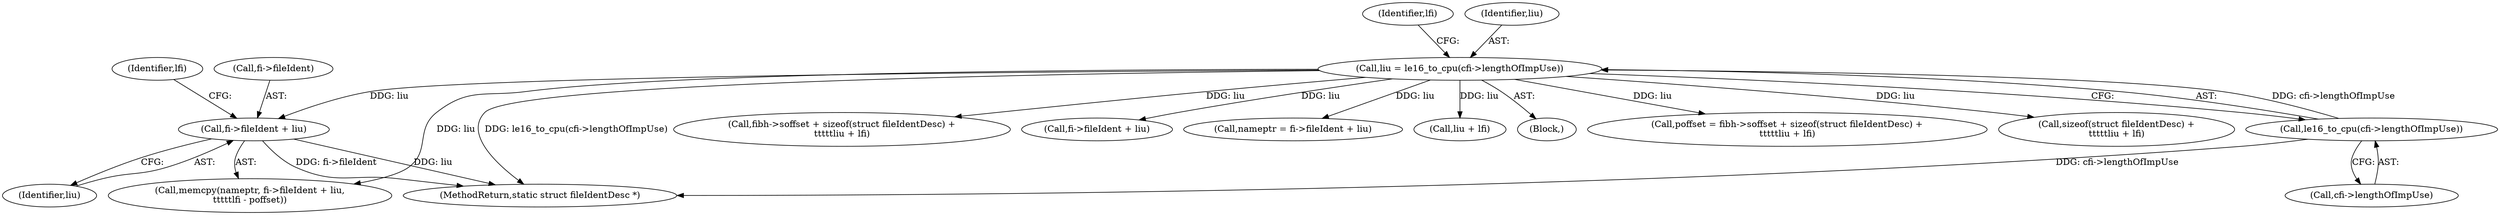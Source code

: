 digraph "0_linux_0e5cc9a40ada6046e6bc3bdfcd0c0d7e4b706b14_0@pointer" {
"1000392" [label="(Call,fi->fileIdent + liu)"];
"1000326" [label="(Call,liu = le16_to_cpu(cfi->lengthOfImpUse))"];
"1000328" [label="(Call,le16_to_cpu(cfi->lengthOfImpUse))"];
"1000326" [label="(Call,liu = le16_to_cpu(cfi->lengthOfImpUse))"];
"1000358" [label="(Call,fibh->soffset + sizeof(struct fileIdentDesc) +\n\t\t\t\t\tliu + lfi)"];
"1000328" [label="(Call,le16_to_cpu(cfi->lengthOfImpUse))"];
"1000348" [label="(Call,fi->fileIdent + liu)"];
"1000346" [label="(Call,nameptr = fi->fileIdent + liu)"];
"1000365" [label="(Call,liu + lfi)"];
"1000305" [label="(Block,)"];
"1000356" [label="(Call,poffset = fibh->soffset + sizeof(struct fileIdentDesc) +\n\t\t\t\t\tliu + lfi)"];
"1000329" [label="(Call,cfi->lengthOfImpUse)"];
"1000398" [label="(Identifier,lfi)"];
"1000390" [label="(Call,memcpy(nameptr, fi->fileIdent + liu,\n\t\t\t\t\tlfi - poffset))"];
"1000333" [label="(Identifier,lfi)"];
"1000392" [label="(Call,fi->fileIdent + liu)"];
"1000396" [label="(Identifier,liu)"];
"1000393" [label="(Call,fi->fileIdent)"];
"1000510" [label="(MethodReturn,static struct fileIdentDesc *)"];
"1000327" [label="(Identifier,liu)"];
"1000362" [label="(Call,sizeof(struct fileIdentDesc) +\n\t\t\t\t\tliu + lfi)"];
"1000392" -> "1000390"  [label="AST: "];
"1000392" -> "1000396"  [label="CFG: "];
"1000393" -> "1000392"  [label="AST: "];
"1000396" -> "1000392"  [label="AST: "];
"1000398" -> "1000392"  [label="CFG: "];
"1000392" -> "1000510"  [label="DDG: liu"];
"1000392" -> "1000510"  [label="DDG: fi->fileIdent"];
"1000326" -> "1000392"  [label="DDG: liu"];
"1000326" -> "1000305"  [label="AST: "];
"1000326" -> "1000328"  [label="CFG: "];
"1000327" -> "1000326"  [label="AST: "];
"1000328" -> "1000326"  [label="AST: "];
"1000333" -> "1000326"  [label="CFG: "];
"1000326" -> "1000510"  [label="DDG: le16_to_cpu(cfi->lengthOfImpUse)"];
"1000328" -> "1000326"  [label="DDG: cfi->lengthOfImpUse"];
"1000326" -> "1000346"  [label="DDG: liu"];
"1000326" -> "1000348"  [label="DDG: liu"];
"1000326" -> "1000356"  [label="DDG: liu"];
"1000326" -> "1000358"  [label="DDG: liu"];
"1000326" -> "1000362"  [label="DDG: liu"];
"1000326" -> "1000365"  [label="DDG: liu"];
"1000326" -> "1000390"  [label="DDG: liu"];
"1000328" -> "1000329"  [label="CFG: "];
"1000329" -> "1000328"  [label="AST: "];
"1000328" -> "1000510"  [label="DDG: cfi->lengthOfImpUse"];
}
